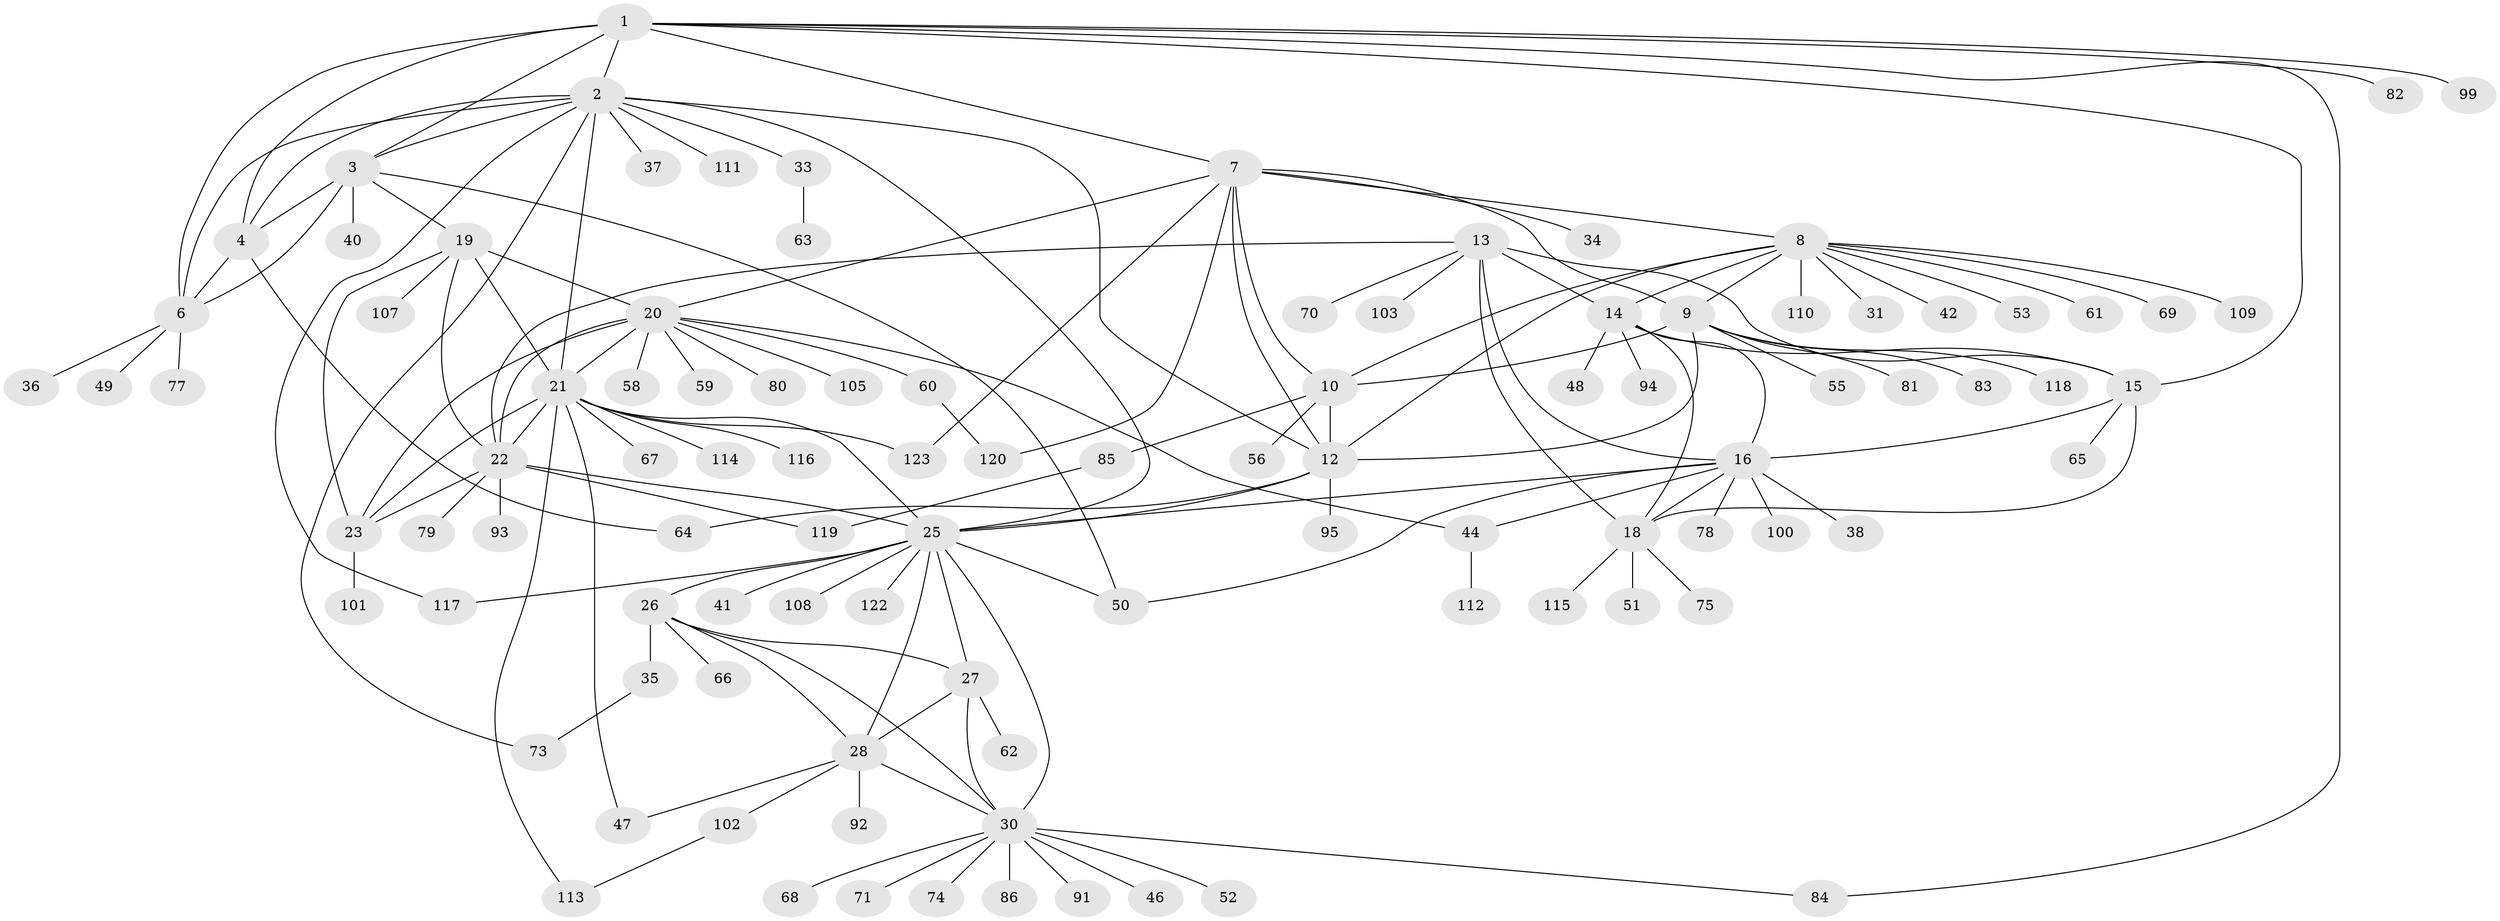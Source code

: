 // Generated by graph-tools (version 1.1) at 2025/52/02/27/25 19:52:20]
// undirected, 100 vertices, 150 edges
graph export_dot {
graph [start="1"]
  node [color=gray90,style=filled];
  1 [super="+45"];
  2 [super="+5"];
  3 [super="+57"];
  4 [super="+121"];
  6;
  7 [super="+104"];
  8 [super="+54"];
  9 [super="+11"];
  10 [super="+106"];
  12 [super="+96"];
  13 [super="+17"];
  14 [super="+32"];
  15;
  16 [super="+89"];
  18 [super="+39"];
  19 [super="+76"];
  20 [super="+24"];
  21 [super="+88"];
  22 [super="+87"];
  23 [super="+98"];
  25 [super="+29"];
  26;
  27;
  28 [super="+43"];
  30 [super="+72"];
  31;
  33 [super="+97"];
  34;
  35;
  36;
  37;
  38;
  40;
  41;
  42;
  44;
  46;
  47;
  48;
  49;
  50 [super="+90"];
  51;
  52;
  53;
  55;
  56;
  58;
  59;
  60;
  61;
  62;
  63;
  64;
  65;
  66;
  67;
  68;
  69;
  70;
  71;
  73;
  74;
  75;
  77;
  78;
  79;
  80;
  81;
  82;
  83;
  84;
  85;
  86;
  91;
  92;
  93;
  94;
  95;
  99;
  100;
  101;
  102;
  103;
  105;
  107;
  108;
  109;
  110;
  111;
  112;
  113;
  114;
  115;
  116;
  117;
  118;
  119;
  120;
  122;
  123;
  1 -- 2 [weight=2];
  1 -- 3;
  1 -- 4;
  1 -- 6;
  1 -- 15;
  1 -- 82;
  1 -- 84;
  1 -- 99;
  1 -- 7;
  2 -- 3 [weight=2];
  2 -- 4 [weight=2];
  2 -- 6 [weight=2];
  2 -- 12 [weight=2];
  2 -- 37;
  2 -- 73;
  2 -- 111;
  2 -- 117;
  2 -- 25;
  2 -- 33;
  2 -- 21;
  3 -- 4;
  3 -- 6;
  3 -- 19;
  3 -- 40;
  3 -- 50;
  4 -- 6;
  4 -- 64;
  6 -- 36;
  6 -- 49;
  6 -- 77;
  7 -- 8;
  7 -- 9 [weight=2];
  7 -- 10;
  7 -- 12;
  7 -- 20;
  7 -- 34;
  7 -- 123;
  7 -- 120;
  8 -- 9 [weight=2];
  8 -- 10;
  8 -- 12;
  8 -- 14;
  8 -- 31;
  8 -- 42;
  8 -- 53;
  8 -- 61;
  8 -- 69;
  8 -- 109;
  8 -- 110;
  9 -- 10 [weight=2];
  9 -- 12 [weight=2];
  9 -- 55;
  9 -- 81;
  9 -- 83;
  9 -- 118;
  10 -- 12;
  10 -- 56;
  10 -- 85;
  12 -- 25;
  12 -- 64;
  12 -- 95;
  13 -- 14 [weight=2];
  13 -- 15 [weight=2];
  13 -- 16 [weight=2];
  13 -- 18 [weight=2];
  13 -- 22;
  13 -- 70;
  13 -- 103;
  14 -- 15;
  14 -- 16;
  14 -- 18;
  14 -- 48;
  14 -- 94;
  15 -- 16;
  15 -- 18;
  15 -- 65;
  16 -- 18;
  16 -- 38;
  16 -- 44;
  16 -- 50;
  16 -- 78;
  16 -- 100;
  16 -- 25;
  18 -- 51;
  18 -- 75;
  18 -- 115;
  19 -- 20 [weight=2];
  19 -- 21;
  19 -- 22;
  19 -- 23;
  19 -- 107;
  20 -- 21 [weight=2];
  20 -- 22 [weight=2];
  20 -- 23 [weight=2];
  20 -- 44;
  20 -- 60;
  20 -- 80;
  20 -- 105;
  20 -- 58;
  20 -- 59;
  21 -- 22;
  21 -- 23;
  21 -- 47;
  21 -- 67;
  21 -- 116;
  21 -- 25;
  21 -- 113;
  21 -- 114;
  21 -- 123;
  22 -- 23;
  22 -- 79;
  22 -- 93;
  22 -- 25;
  22 -- 119;
  23 -- 101;
  25 -- 26 [weight=2];
  25 -- 27 [weight=2];
  25 -- 28 [weight=2];
  25 -- 30 [weight=2];
  25 -- 108;
  25 -- 122;
  25 -- 41;
  25 -- 50;
  25 -- 117;
  26 -- 27;
  26 -- 28;
  26 -- 30;
  26 -- 35;
  26 -- 66;
  27 -- 28;
  27 -- 30;
  27 -- 62;
  28 -- 30;
  28 -- 47;
  28 -- 92;
  28 -- 102;
  30 -- 46;
  30 -- 52;
  30 -- 68;
  30 -- 71;
  30 -- 74;
  30 -- 84;
  30 -- 86;
  30 -- 91;
  33 -- 63;
  35 -- 73;
  44 -- 112;
  60 -- 120;
  85 -- 119;
  102 -- 113;
}
